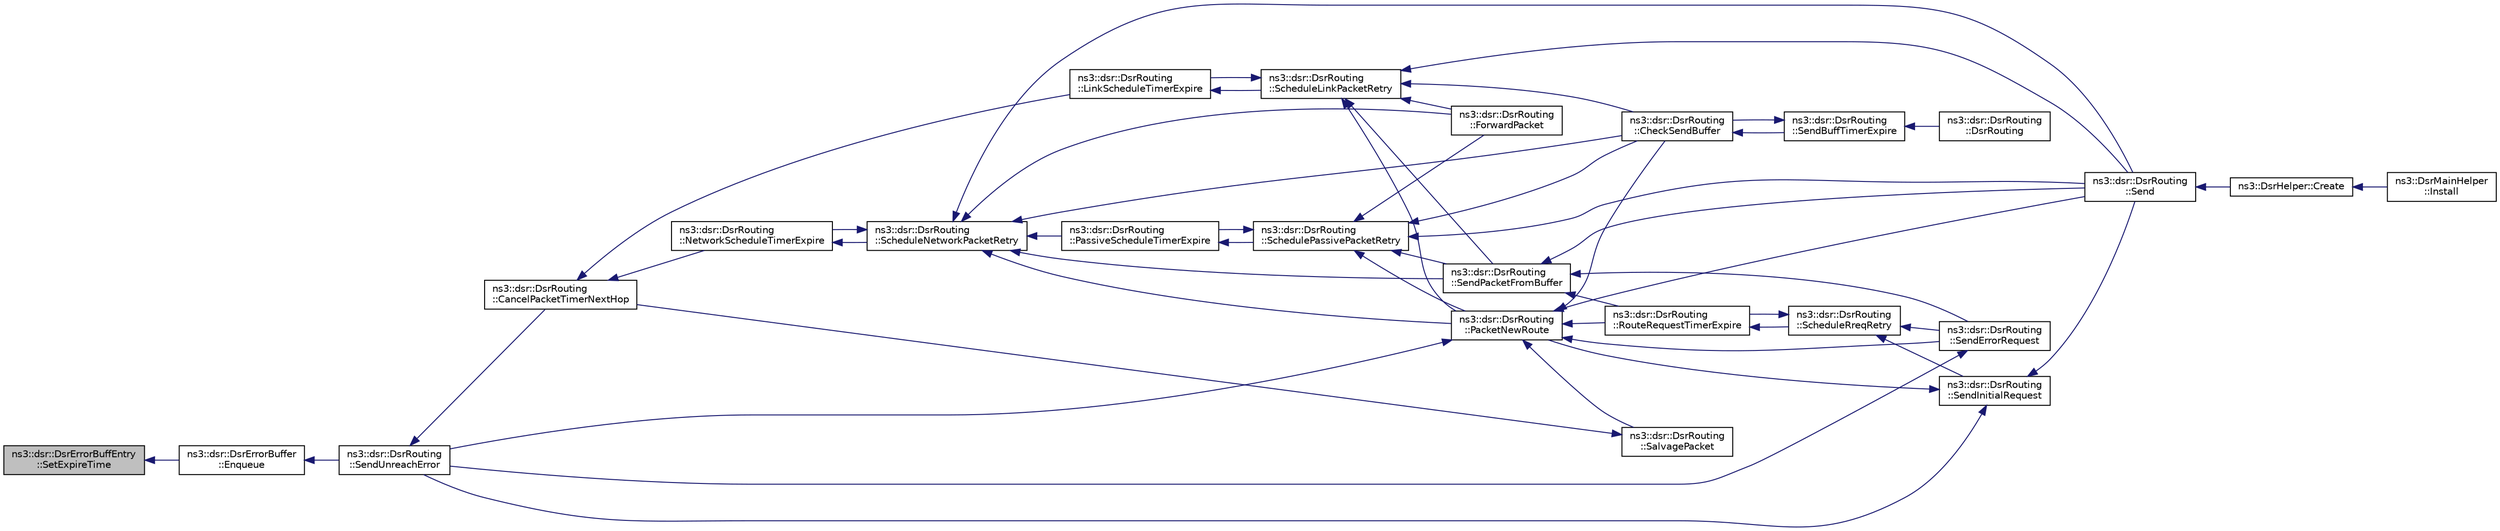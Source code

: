 digraph "ns3::dsr::DsrErrorBuffEntry::SetExpireTime"
{
  edge [fontname="Helvetica",fontsize="10",labelfontname="Helvetica",labelfontsize="10"];
  node [fontname="Helvetica",fontsize="10",shape=record];
  rankdir="LR";
  Node1 [label="ns3::dsr::DsrErrorBuffEntry\l::SetExpireTime",height=0.2,width=0.4,color="black", fillcolor="grey75", style="filled", fontcolor="black"];
  Node1 -> Node2 [dir="back",color="midnightblue",fontsize="10",style="solid"];
  Node2 [label="ns3::dsr::DsrErrorBuffer\l::Enqueue",height=0.2,width=0.4,color="black", fillcolor="white", style="filled",URL="$d3/db1/classns3_1_1dsr_1_1DsrErrorBuffer.html#a509601131629af3b0b4881f88d9b672e",tooltip="Push entry in queue, if there is no entry with the same packet and destination address in queue..."];
  Node2 -> Node3 [dir="back",color="midnightblue",fontsize="10",style="solid"];
  Node3 [label="ns3::dsr::DsrRouting\l::SendUnreachError",height=0.2,width=0.4,color="black", fillcolor="white", style="filled",URL="$df/d32/classns3_1_1dsr_1_1DsrRouting.html#ace5dd08bac91fa199ddfac7e81125a62",tooltip="This function is responsible for sending error packets in case of break link to next hop..."];
  Node3 -> Node4 [dir="back",color="midnightblue",fontsize="10",style="solid"];
  Node4 [label="ns3::dsr::DsrRouting\l::CancelPacketTimerNextHop",height=0.2,width=0.4,color="black", fillcolor="white", style="filled",URL="$df/d32/classns3_1_1dsr_1_1DsrRouting.html#a215e6fcab10ee0d744a657f0af2695c6",tooltip="Cancel the packet retransmission timer for a all maintenance entries with nextHop address..."];
  Node4 -> Node5 [dir="back",color="midnightblue",fontsize="10",style="solid"];
  Node5 [label="ns3::dsr::DsrRouting\l::LinkScheduleTimerExpire",height=0.2,width=0.4,color="black", fillcolor="white", style="filled",URL="$df/d32/classns3_1_1dsr_1_1DsrRouting.html#ab0ce215bf5359f4d6d4541b8a479007c",tooltip="This function deals with packet retransmission timer expire using link acknowledgment. "];
  Node5 -> Node6 [dir="back",color="midnightblue",fontsize="10",style="solid"];
  Node6 [label="ns3::dsr::DsrRouting\l::ScheduleLinkPacketRetry",height=0.2,width=0.4,color="black", fillcolor="white", style="filled",URL="$df/d32/classns3_1_1dsr_1_1DsrRouting.html#a947d831bc0964240b1a41b3a09832eff",tooltip="Schedule the packet retransmission based on link-layer acknowledgment. "];
  Node6 -> Node7 [dir="back",color="midnightblue",fontsize="10",style="solid"];
  Node7 [label="ns3::dsr::DsrRouting\l::CheckSendBuffer",height=0.2,width=0.4,color="black", fillcolor="white", style="filled",URL="$df/d32/classns3_1_1dsr_1_1DsrRouting.html#a03ace9023e9fe58434dc004123c7d9e0",tooltip="Check the send buffer of packets with route when send buffer timer expire. "];
  Node7 -> Node8 [dir="back",color="midnightblue",fontsize="10",style="solid"];
  Node8 [label="ns3::dsr::DsrRouting\l::SendBuffTimerExpire",height=0.2,width=0.4,color="black", fillcolor="white", style="filled",URL="$df/d32/classns3_1_1dsr_1_1DsrRouting.html#a10273aec775b5cf12eafb03ee46c4397",tooltip="The send buffer timer expire. "];
  Node8 -> Node9 [dir="back",color="midnightblue",fontsize="10",style="solid"];
  Node9 [label="ns3::dsr::DsrRouting\l::DsrRouting",height=0.2,width=0.4,color="black", fillcolor="white", style="filled",URL="$df/d32/classns3_1_1dsr_1_1DsrRouting.html#a3b686bd293d4bd096180a1996171ccd1",tooltip="Constructor. "];
  Node8 -> Node7 [dir="back",color="midnightblue",fontsize="10",style="solid"];
  Node6 -> Node10 [dir="back",color="midnightblue",fontsize="10",style="solid"];
  Node10 [label="ns3::dsr::DsrRouting\l::PacketNewRoute",height=0.2,width=0.4,color="black", fillcolor="white", style="filled",URL="$df/d32/classns3_1_1dsr_1_1DsrRouting.html#ae70ab39db551d1d81afc081196f78017",tooltip="When route vector corrupted, originate a new packet, normally not happening. "];
  Node10 -> Node7 [dir="back",color="midnightblue",fontsize="10",style="solid"];
  Node10 -> Node3 [dir="back",color="midnightblue",fontsize="10",style="solid"];
  Node10 -> Node11 [dir="back",color="midnightblue",fontsize="10",style="solid"];
  Node11 [label="ns3::dsr::DsrRouting\l::Send",height=0.2,width=0.4,color="black", fillcolor="white", style="filled",URL="$df/d32/classns3_1_1dsr_1_1DsrRouting.html#af67eeb07193d10db8308cb4ecbe08b02",tooltip="This function is called by higher layer protocol when sending packets. "];
  Node11 -> Node12 [dir="back",color="midnightblue",fontsize="10",style="solid"];
  Node12 [label="ns3::DsrHelper::Create",height=0.2,width=0.4,color="black", fillcolor="white", style="filled",URL="$d2/d31/classns3_1_1DsrHelper.html#ad855c0aae21f5a7d6cc5ed6d31ac5034"];
  Node12 -> Node13 [dir="back",color="midnightblue",fontsize="10",style="solid"];
  Node13 [label="ns3::DsrMainHelper\l::Install",height=0.2,width=0.4,color="black", fillcolor="white", style="filled",URL="$df/dd9/classns3_1_1DsrMainHelper.html#a48e42ffd63ee3199d504fb811c0b422e"];
  Node10 -> Node14 [dir="back",color="midnightblue",fontsize="10",style="solid"];
  Node14 [label="ns3::dsr::DsrRouting\l::SalvagePacket",height=0.2,width=0.4,color="black", fillcolor="white", style="filled",URL="$df/d32/classns3_1_1dsr_1_1DsrRouting.html#a83dd51056e4e48ad538ff41fda129272",tooltip="Salvage the packet which has been transmitted for 3 times. "];
  Node14 -> Node4 [dir="back",color="midnightblue",fontsize="10",style="solid"];
  Node10 -> Node15 [dir="back",color="midnightblue",fontsize="10",style="solid"];
  Node15 [label="ns3::dsr::DsrRouting\l::SendErrorRequest",height=0.2,width=0.4,color="black", fillcolor="white", style="filled",URL="$df/d32/classns3_1_1dsr_1_1DsrRouting.html#ae2100978eb9447540ceceeda17e95cea",tooltip="Send the error request packet. "];
  Node15 -> Node3 [dir="back",color="midnightblue",fontsize="10",style="solid"];
  Node10 -> Node16 [dir="back",color="midnightblue",fontsize="10",style="solid"];
  Node16 [label="ns3::dsr::DsrRouting\l::RouteRequestTimerExpire",height=0.2,width=0.4,color="black", fillcolor="white", style="filled",URL="$df/d32/classns3_1_1dsr_1_1DsrRouting.html#aa839b89cdf568048c4d09941b59e46d4"];
  Node16 -> Node17 [dir="back",color="midnightblue",fontsize="10",style="solid"];
  Node17 [label="ns3::dsr::DsrRouting\l::ScheduleRreqRetry",height=0.2,width=0.4,color="black", fillcolor="white", style="filled",URL="$df/d32/classns3_1_1dsr_1_1DsrRouting.html#a056b38f3af6c2992be89b8fc5cb15448",tooltip="Schedule the route request retry. "];
  Node17 -> Node18 [dir="back",color="midnightblue",fontsize="10",style="solid"];
  Node18 [label="ns3::dsr::DsrRouting\l::SendInitialRequest",height=0.2,width=0.4,color="black", fillcolor="white", style="filled",URL="$df/d32/classns3_1_1dsr_1_1DsrRouting.html#a74777d1806e768fccc1c2fe169b42c98",tooltip="Broadcast the route request packet in subnet. "];
  Node18 -> Node10 [dir="back",color="midnightblue",fontsize="10",style="solid"];
  Node18 -> Node3 [dir="back",color="midnightblue",fontsize="10",style="solid"];
  Node18 -> Node11 [dir="back",color="midnightblue",fontsize="10",style="solid"];
  Node17 -> Node15 [dir="back",color="midnightblue",fontsize="10",style="solid"];
  Node17 -> Node16 [dir="back",color="midnightblue",fontsize="10",style="solid"];
  Node6 -> Node11 [dir="back",color="midnightblue",fontsize="10",style="solid"];
  Node6 -> Node19 [dir="back",color="midnightblue",fontsize="10",style="solid"];
  Node19 [label="ns3::dsr::DsrRouting\l::SendPacketFromBuffer",height=0.2,width=0.4,color="black", fillcolor="white", style="filled",URL="$df/d32/classns3_1_1dsr_1_1DsrRouting.html#a1a862a16f3a5527f9425763864ac3e80",tooltip="This function is responsible for sending out data packets when have route, if no route found..."];
  Node19 -> Node11 [dir="back",color="midnightblue",fontsize="10",style="solid"];
  Node19 -> Node15 [dir="back",color="midnightblue",fontsize="10",style="solid"];
  Node19 -> Node16 [dir="back",color="midnightblue",fontsize="10",style="solid"];
  Node6 -> Node5 [dir="back",color="midnightblue",fontsize="10",style="solid"];
  Node6 -> Node20 [dir="back",color="midnightblue",fontsize="10",style="solid"];
  Node20 [label="ns3::dsr::DsrRouting\l::ForwardPacket",height=0.2,width=0.4,color="black", fillcolor="white", style="filled",URL="$df/d32/classns3_1_1dsr_1_1DsrRouting.html#acae8a2eb510c8c9331104ab2aff29591",tooltip="Forward the packet using the route saved in the source route option header. "];
  Node4 -> Node21 [dir="back",color="midnightblue",fontsize="10",style="solid"];
  Node21 [label="ns3::dsr::DsrRouting\l::NetworkScheduleTimerExpire",height=0.2,width=0.4,color="black", fillcolor="white", style="filled",URL="$df/d32/classns3_1_1dsr_1_1DsrRouting.html#aabcdf59bcb4907718986626a7a402dad",tooltip="This function deals with packet retransmission timer expire using network acknowledgment. "];
  Node21 -> Node22 [dir="back",color="midnightblue",fontsize="10",style="solid"];
  Node22 [label="ns3::dsr::DsrRouting\l::ScheduleNetworkPacketRetry",height=0.2,width=0.4,color="black", fillcolor="white", style="filled",URL="$df/d32/classns3_1_1dsr_1_1DsrRouting.html#a6a18c6baa374d5e6a68f8952d1afdb13",tooltip="Schedule the packet retransmission based on network layer acknowledgment. "];
  Node22 -> Node7 [dir="back",color="midnightblue",fontsize="10",style="solid"];
  Node22 -> Node10 [dir="back",color="midnightblue",fontsize="10",style="solid"];
  Node22 -> Node11 [dir="back",color="midnightblue",fontsize="10",style="solid"];
  Node22 -> Node19 [dir="back",color="midnightblue",fontsize="10",style="solid"];
  Node22 -> Node23 [dir="back",color="midnightblue",fontsize="10",style="solid"];
  Node23 [label="ns3::dsr::DsrRouting\l::PassiveScheduleTimerExpire",height=0.2,width=0.4,color="black", fillcolor="white", style="filled",URL="$df/d32/classns3_1_1dsr_1_1DsrRouting.html#a2f93ffc379338703d6b6a923dff44dd5",tooltip="This function deals with packet retransmission timer expire using passive acknowledgment. "];
  Node23 -> Node24 [dir="back",color="midnightblue",fontsize="10",style="solid"];
  Node24 [label="ns3::dsr::DsrRouting\l::SchedulePassivePacketRetry",height=0.2,width=0.4,color="black", fillcolor="white", style="filled",URL="$df/d32/classns3_1_1dsr_1_1DsrRouting.html#abfdfa37822a492971fdf24540b635039",tooltip="Schedule the packet retransmission based on passive acknowledgment. "];
  Node24 -> Node7 [dir="back",color="midnightblue",fontsize="10",style="solid"];
  Node24 -> Node10 [dir="back",color="midnightblue",fontsize="10",style="solid"];
  Node24 -> Node11 [dir="back",color="midnightblue",fontsize="10",style="solid"];
  Node24 -> Node19 [dir="back",color="midnightblue",fontsize="10",style="solid"];
  Node24 -> Node23 [dir="back",color="midnightblue",fontsize="10",style="solid"];
  Node24 -> Node20 [dir="back",color="midnightblue",fontsize="10",style="solid"];
  Node22 -> Node21 [dir="back",color="midnightblue",fontsize="10",style="solid"];
  Node22 -> Node20 [dir="back",color="midnightblue",fontsize="10",style="solid"];
}
